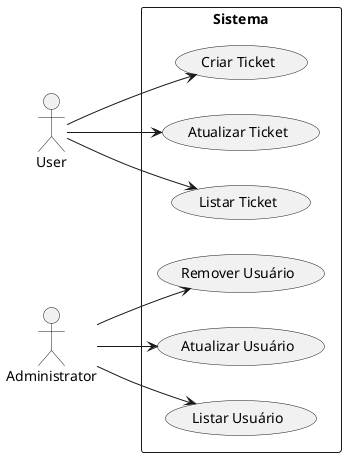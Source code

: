 @startuml
left to right direction

actor User as U
actor Administrator as A

rectangle Sistema {
    usecase "Criar Ticket" as CT
    usecase "Atualizar Ticket" as AT
    usecase "Listar Ticket" as LT
    usecase "Remover Usuário" as RU
    usecase "Atualizar Usuário" as AU
    usecase "Listar Usuário" as LU
}

U --> CT
U --> AT
U --> LT
A --> RU
A --> AU
A --> LU
@enduml